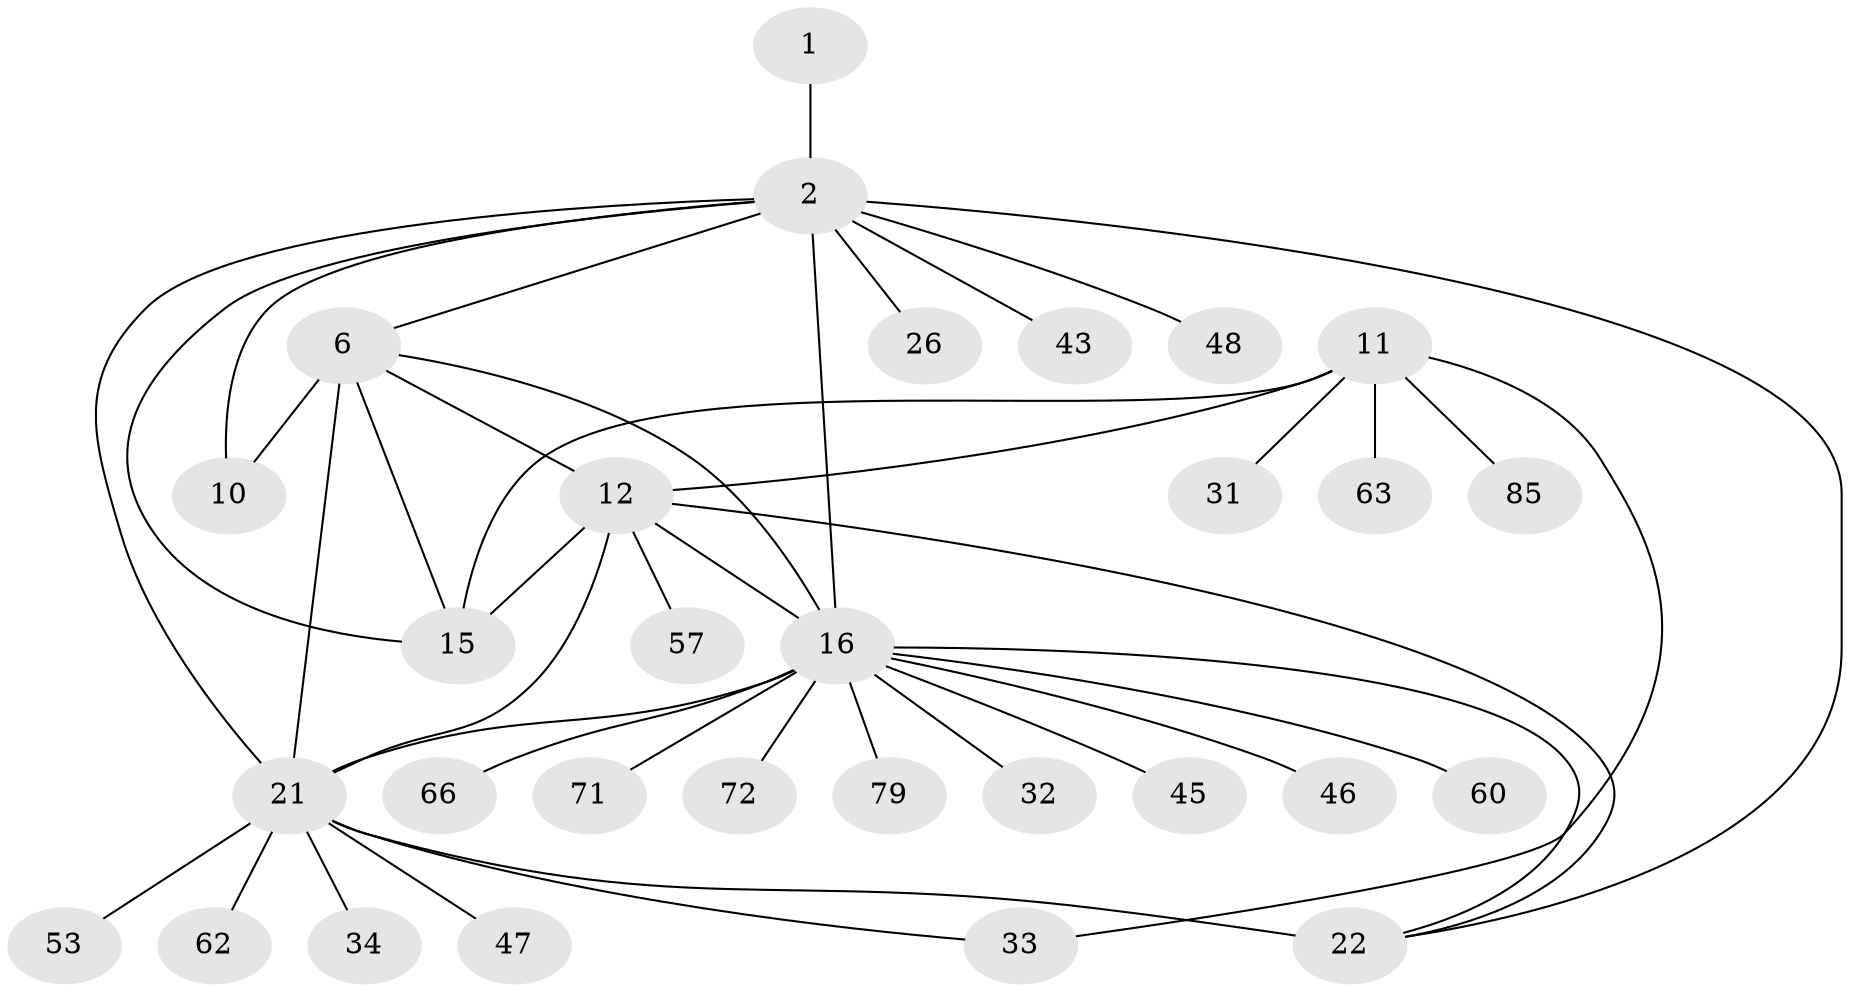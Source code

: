 // original degree distribution, {8: 0.058823529411764705, 5: 0.0392156862745098, 13: 0.00980392156862745, 6: 0.0392156862745098, 7: 0.0392156862745098, 4: 0.00980392156862745, 12: 0.00980392156862745, 9: 0.029411764705882353, 10: 0.00980392156862745, 16: 0.00980392156862745, 1: 0.4803921568627451, 2: 0.23529411764705882, 3: 0.029411764705882353}
// Generated by graph-tools (version 1.1) at 2025/19/03/04/25 18:19:28]
// undirected, 30 vertices, 42 edges
graph export_dot {
graph [start="1"]
  node [color=gray90,style=filled];
  1 [super="+58+61+50+37"];
  2 [super="+4+3"];
  6 [super="+59+7"];
  10 [super="+52+38"];
  11 [super="+14+44+101+78"];
  12 [super="+86+13"];
  15 [super="+94"];
  16 [super="+18+17"];
  21 [super="+27+67+80+91+23"];
  22 [super="+42+68+64"];
  26;
  31;
  32;
  33;
  34;
  43;
  45;
  46;
  47;
  48;
  53 [super="+82"];
  57;
  60;
  62;
  63 [super="+75+81"];
  66;
  71;
  72;
  79;
  85;
  1 -- 2 [weight=4];
  2 -- 48;
  2 -- 26;
  2 -- 21 [weight=2];
  2 -- 10;
  2 -- 43;
  2 -- 15;
  2 -- 16 [weight=3];
  2 -- 22;
  2 -- 6;
  6 -- 10 [weight=4];
  6 -- 16;
  6 -- 21 [weight=3];
  6 -- 12;
  6 -- 15;
  11 -- 12 [weight=4];
  11 -- 15 [weight=2];
  11 -- 31;
  11 -- 33;
  11 -- 85;
  11 -- 63;
  12 -- 15 [weight=2];
  12 -- 57;
  12 -- 21 [weight=3];
  12 -- 16;
  12 -- 22 [weight=2];
  16 -- 46;
  16 -- 60;
  16 -- 32;
  16 -- 66;
  16 -- 71;
  16 -- 72;
  16 -- 45;
  16 -- 79;
  16 -- 22;
  16 -- 21 [weight=3];
  21 -- 22 [weight=4];
  21 -- 33;
  21 -- 34;
  21 -- 47;
  21 -- 53;
  21 -- 62;
}
